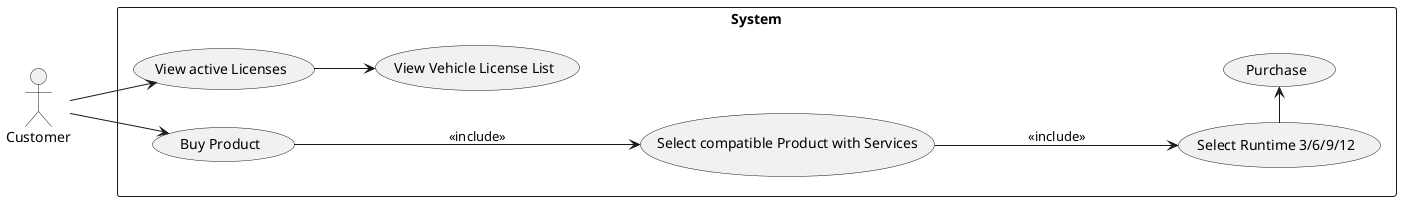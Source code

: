 @startuml
left to right direction

actor "Customer" as at
rectangle System{



(Buy Product) ---> (Select compatible Product with Services): <<include>>
(Select compatible Product with Services) ----> (Select Runtime 3/6/9/12): <<include>>
(Select Runtime 3/6/9/12) ->(Purchase)


'auskommentiert, weil aktuell nicht benötigt
'(View Compatible Products)---> (View runtime 3/6/9/12): << include>>


(View active Licenses)-->(View Vehicle License List)
}

'at --> (View Compatible Products)
at --> (Buy Product)
at -> (View active Licenses)

@enduml